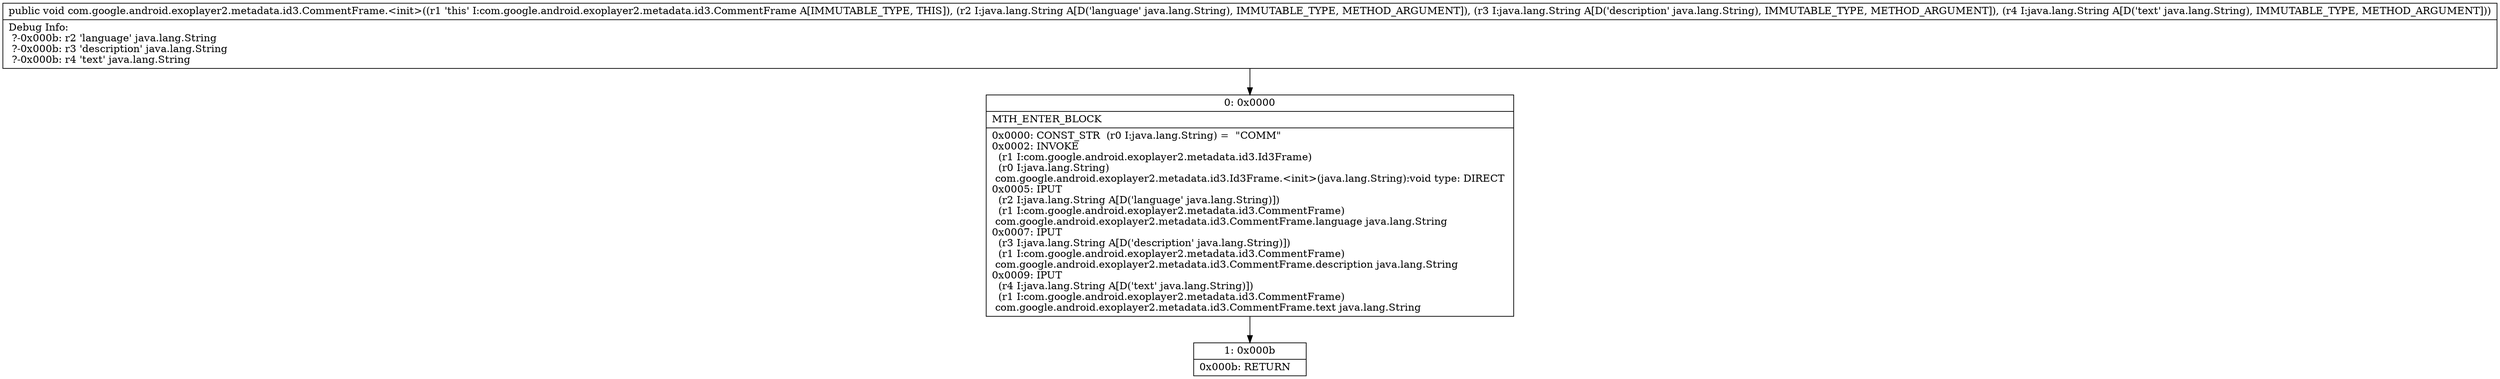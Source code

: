 digraph "CFG forcom.google.android.exoplayer2.metadata.id3.CommentFrame.\<init\>(Ljava\/lang\/String;Ljava\/lang\/String;Ljava\/lang\/String;)V" {
Node_0 [shape=record,label="{0\:\ 0x0000|MTH_ENTER_BLOCK\l|0x0000: CONST_STR  (r0 I:java.lang.String) =  \"COMM\" \l0x0002: INVOKE  \l  (r1 I:com.google.android.exoplayer2.metadata.id3.Id3Frame)\l  (r0 I:java.lang.String)\l com.google.android.exoplayer2.metadata.id3.Id3Frame.\<init\>(java.lang.String):void type: DIRECT \l0x0005: IPUT  \l  (r2 I:java.lang.String A[D('language' java.lang.String)])\l  (r1 I:com.google.android.exoplayer2.metadata.id3.CommentFrame)\l com.google.android.exoplayer2.metadata.id3.CommentFrame.language java.lang.String \l0x0007: IPUT  \l  (r3 I:java.lang.String A[D('description' java.lang.String)])\l  (r1 I:com.google.android.exoplayer2.metadata.id3.CommentFrame)\l com.google.android.exoplayer2.metadata.id3.CommentFrame.description java.lang.String \l0x0009: IPUT  \l  (r4 I:java.lang.String A[D('text' java.lang.String)])\l  (r1 I:com.google.android.exoplayer2.metadata.id3.CommentFrame)\l com.google.android.exoplayer2.metadata.id3.CommentFrame.text java.lang.String \l}"];
Node_1 [shape=record,label="{1\:\ 0x000b|0x000b: RETURN   \l}"];
MethodNode[shape=record,label="{public void com.google.android.exoplayer2.metadata.id3.CommentFrame.\<init\>((r1 'this' I:com.google.android.exoplayer2.metadata.id3.CommentFrame A[IMMUTABLE_TYPE, THIS]), (r2 I:java.lang.String A[D('language' java.lang.String), IMMUTABLE_TYPE, METHOD_ARGUMENT]), (r3 I:java.lang.String A[D('description' java.lang.String), IMMUTABLE_TYPE, METHOD_ARGUMENT]), (r4 I:java.lang.String A[D('text' java.lang.String), IMMUTABLE_TYPE, METHOD_ARGUMENT]))  | Debug Info:\l  ?\-0x000b: r2 'language' java.lang.String\l  ?\-0x000b: r3 'description' java.lang.String\l  ?\-0x000b: r4 'text' java.lang.String\l}"];
MethodNode -> Node_0;
Node_0 -> Node_1;
}

